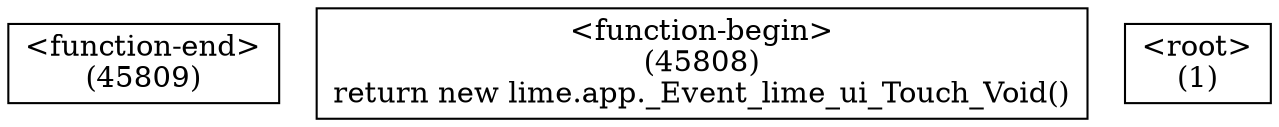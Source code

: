 digraph graphname {
n45809 [shape=box,label="<function-end>
(45809)"];
n45808 [shape=box,label="<function-begin>
(45808)\nreturn new lime.app._Event_lime_ui_Touch_Void()"];
n1 [shape=box,label="<root>
(1)"];
}
